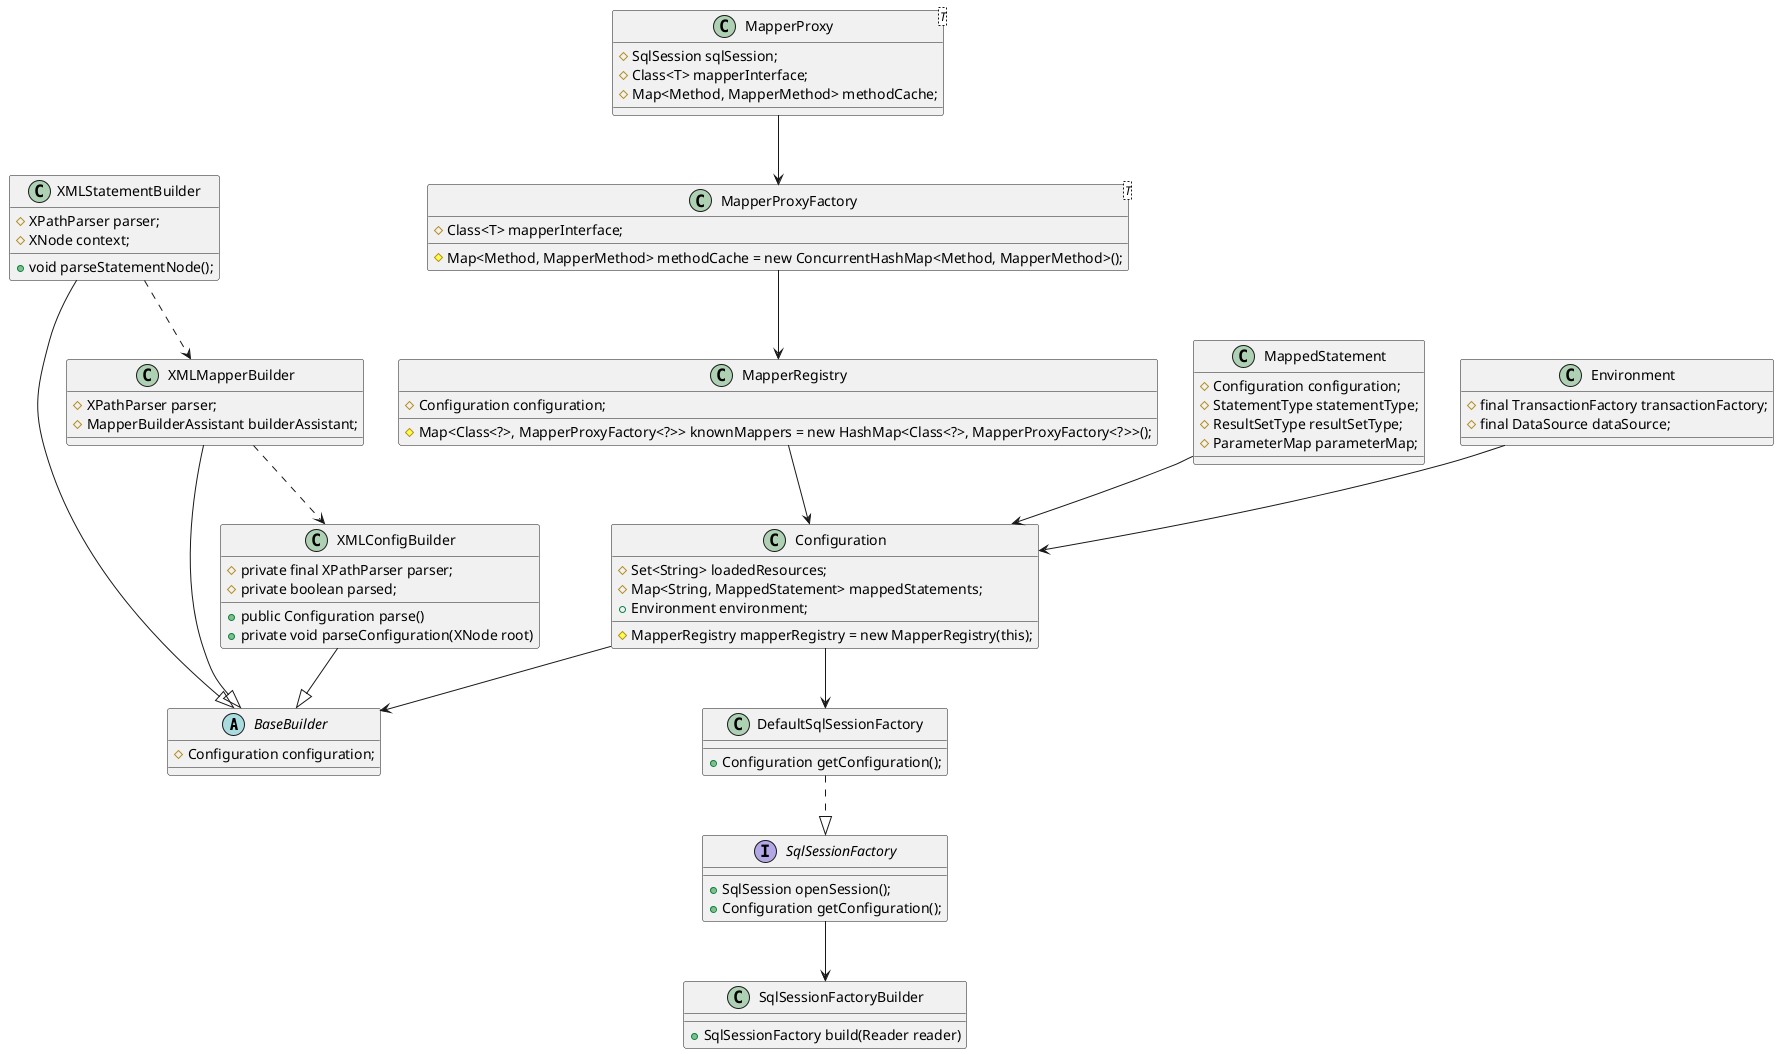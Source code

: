 @startuml

abstract class BaseBuilder {
    # Configuration configuration;
}
class XMLConfigBuilder {
    # private final XPathParser parser;
    # private boolean parsed;
    + public Configuration parse()
    + private void parseConfiguration(XNode root)
}

class XMLMapperBuilder {
    # XPathParser parser;
    # MapperBuilderAssistant builderAssistant;
}

class XMLStatementBuilder {
    # XPathParser parser;
    # XNode context;
    + void parseStatementNode();
}

class MapperRegistry {
    # Configuration configuration;
    # Map<Class<?>, MapperProxyFactory<?>> knownMappers = new HashMap<Class<?>, MapperProxyFactory<?>>();
}
class MapperProxyFactory<T> {
    # Class<T> mapperInterface;
    # Map<Method, MapperMethod> methodCache = new ConcurrentHashMap<Method, MapperMethod>();
}
class MapperProxy<T> {
    # SqlSession sqlSession;
    # Class<T> mapperInterface;
    # Map<Method, MapperMethod> methodCache;
}


class MappedStatement {
    # Configuration configuration;
    # StatementType statementType;
    # ResultSetType resultSetType;
    # ParameterMap parameterMap;
}

class Environment {
    # final TransactionFactory transactionFactory;
    # final DataSource dataSource;
}
class Configuration {
    # Set<String> loadedResources;
    # Map<String, MappedStatement> mappedStatements;
    # MapperRegistry mapperRegistry = new MapperRegistry(this);
    + Environment environment;
}

class SqlSessionFactoryBuilder {
    + SqlSessionFactory build(Reader reader)
}

interface SqlSessionFactory {
    + SqlSession openSession();
    + Configuration getConfiguration();
}

class DefaultSqlSessionFactory {
    + Configuration getConfiguration();
}


XMLMapperBuilder  --|> BaseBuilder
XMLConfigBuilder  --|> BaseBuilder
XMLMapperBuilder  ..> XMLConfigBuilder
XMLStatementBuilder  ..> XMLMapperBuilder
XMLStatementBuilder  --|> BaseBuilder

Configuration  --> BaseBuilder

SqlSessionFactory  --> SqlSessionFactoryBuilder
DefaultSqlSessionFactory  ..|> SqlSessionFactory
Configuration  --> DefaultSqlSessionFactory

MappedStatement --> Configuration
Environment  --> Configuration

MapperRegistry  --> Configuration
MapperProxyFactory  --> MapperRegistry
MapperProxy  --> MapperProxyFactory
@enduml
